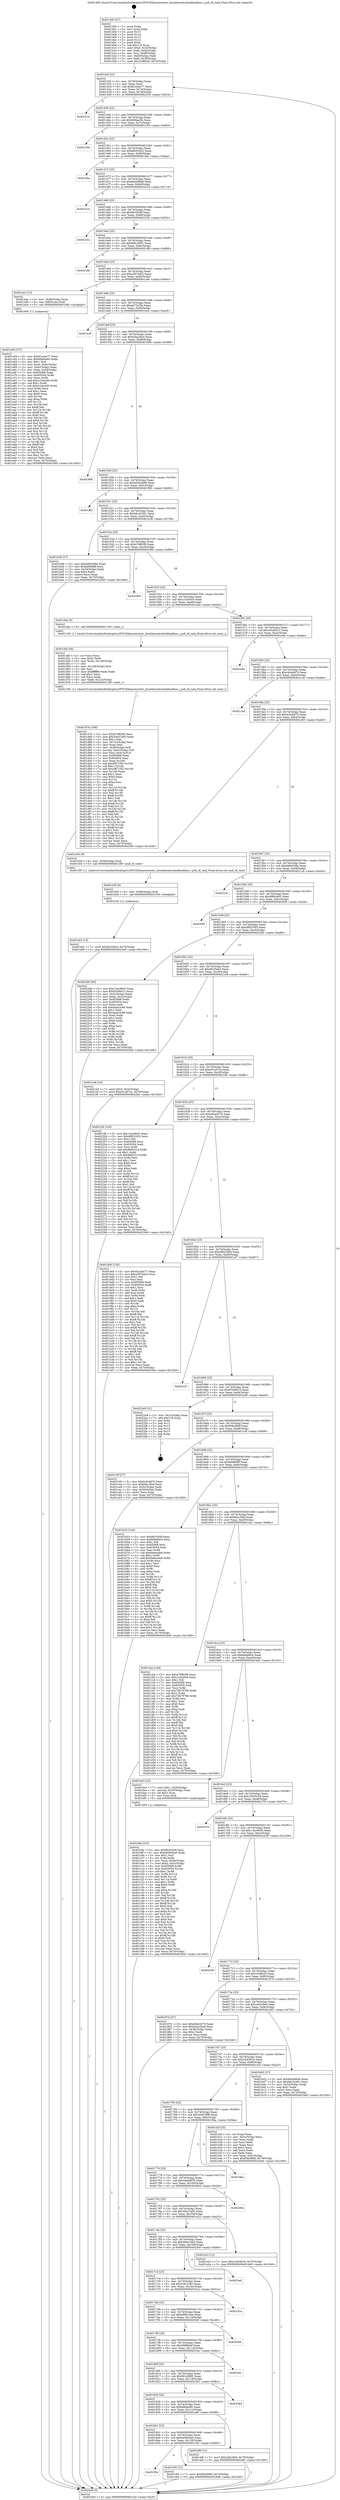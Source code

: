 digraph "0x401400" {
  label = "0x401400 (/mnt/c/Users/mathe/Desktop/tcc/POCII/binaries/extr_linuxkernelscheddeadline.c_pull_dl_task_Final-ollvm.out::main(0))"
  labelloc = "t"
  node[shape=record]

  Entry [label="",width=0.3,height=0.3,shape=circle,fillcolor=black,style=filled]
  "0x40142f" [label="{
     0x40142f [23]\l
     | [instrs]\l
     &nbsp;&nbsp;0x40142f \<+3\>: mov -0x70(%rbp),%eax\l
     &nbsp;&nbsp;0x401432 \<+2\>: mov %eax,%ecx\l
     &nbsp;&nbsp;0x401434 \<+6\>: sub $0x81ecbe77,%ecx\l
     &nbsp;&nbsp;0x40143a \<+3\>: mov %eax,-0x74(%rbp)\l
     &nbsp;&nbsp;0x40143d \<+3\>: mov %ecx,-0x78(%rbp)\l
     &nbsp;&nbsp;0x401440 \<+6\>: je 0000000000402316 \<main+0xf16\>\l
  }"]
  "0x402316" [label="{
     0x402316\l
  }", style=dashed]
  "0x401446" [label="{
     0x401446 [22]\l
     | [instrs]\l
     &nbsp;&nbsp;0x401446 \<+5\>: jmp 000000000040144b \<main+0x4b\>\l
     &nbsp;&nbsp;0x40144b \<+3\>: mov -0x74(%rbp),%eax\l
     &nbsp;&nbsp;0x40144e \<+5\>: sub $0x84f4aa3b,%eax\l
     &nbsp;&nbsp;0x401453 \<+3\>: mov %eax,-0x7c(%rbp)\l
     &nbsp;&nbsp;0x401456 \<+6\>: je 0000000000402194 \<main+0xd94\>\l
  }"]
  Exit [label="",width=0.3,height=0.3,shape=circle,fillcolor=black,style=filled,peripheries=2]
  "0x402194" [label="{
     0x402194\l
  }", style=dashed]
  "0x40145c" [label="{
     0x40145c [22]\l
     | [instrs]\l
     &nbsp;&nbsp;0x40145c \<+5\>: jmp 0000000000401461 \<main+0x61\>\l
     &nbsp;&nbsp;0x401461 \<+3\>: mov -0x74(%rbp),%eax\l
     &nbsp;&nbsp;0x401464 \<+5\>: sub $0x882934c2,%eax\l
     &nbsp;&nbsp;0x401469 \<+3\>: mov %eax,-0x80(%rbp)\l
     &nbsp;&nbsp;0x40146c \<+6\>: je 0000000000401fda \<main+0xbda\>\l
  }"]
  "0x401e62" [label="{
     0x401e62 [12]\l
     | [instrs]\l
     &nbsp;&nbsp;0x401e62 \<+7\>: movl $0xdfc35eb3,-0x70(%rbp)\l
     &nbsp;&nbsp;0x401e69 \<+5\>: jmp 0000000000402440 \<main+0x1040\>\l
  }"]
  "0x401fda" [label="{
     0x401fda\l
  }", style=dashed]
  "0x401472" [label="{
     0x401472 [25]\l
     | [instrs]\l
     &nbsp;&nbsp;0x401472 \<+5\>: jmp 0000000000401477 \<main+0x77\>\l
     &nbsp;&nbsp;0x401477 \<+3\>: mov -0x74(%rbp),%eax\l
     &nbsp;&nbsp;0x40147a \<+5\>: sub $0x8ed496a8,%eax\l
     &nbsp;&nbsp;0x40147f \<+6\>: mov %eax,-0x84(%rbp)\l
     &nbsp;&nbsp;0x401485 \<+6\>: je 0000000000401b1d \<main+0x71d\>\l
  }"]
  "0x401e59" [label="{
     0x401e59 [9]\l
     | [instrs]\l
     &nbsp;&nbsp;0x401e59 \<+4\>: mov -0x58(%rbp),%rdi\l
     &nbsp;&nbsp;0x401e5d \<+5\>: call 0000000000401030 \<free@plt\>\l
     | [calls]\l
     &nbsp;&nbsp;0x401030 \{1\} (unknown)\l
  }"]
  "0x401b1d" [label="{
     0x401b1d\l
  }", style=dashed]
  "0x40148b" [label="{
     0x40148b [25]\l
     | [instrs]\l
     &nbsp;&nbsp;0x40148b \<+5\>: jmp 0000000000401490 \<main+0x90\>\l
     &nbsp;&nbsp;0x401490 \<+3\>: mov -0x74(%rbp),%eax\l
     &nbsp;&nbsp;0x401493 \<+5\>: sub $0x8fc5564f,%eax\l
     &nbsp;&nbsp;0x401498 \<+6\>: mov %eax,-0x88(%rbp)\l
     &nbsp;&nbsp;0x40149e \<+6\>: je 0000000000402332 \<main+0xf32\>\l
  }"]
  "0x401d7b" [label="{
     0x401d7b [168]\l
     | [instrs]\l
     &nbsp;&nbsp;0x401d7b \<+5\>: mov $0xb76f83f6,%ecx\l
     &nbsp;&nbsp;0x401d80 \<+5\>: mov $0x35e37a00,%edx\l
     &nbsp;&nbsp;0x401d85 \<+3\>: mov $0x1,%dil\l
     &nbsp;&nbsp;0x401d88 \<+6\>: mov -0x12c(%rbp),%esi\l
     &nbsp;&nbsp;0x401d8e \<+3\>: imul %eax,%esi\l
     &nbsp;&nbsp;0x401d91 \<+4\>: mov -0x58(%rbp),%r8\l
     &nbsp;&nbsp;0x401d95 \<+4\>: movslq -0x5c(%rbp),%r9\l
     &nbsp;&nbsp;0x401d99 \<+4\>: mov %esi,(%r8,%r9,4)\l
     &nbsp;&nbsp;0x401d9d \<+7\>: mov 0x405068,%eax\l
     &nbsp;&nbsp;0x401da4 \<+7\>: mov 0x405054,%esi\l
     &nbsp;&nbsp;0x401dab \<+3\>: mov %eax,%r10d\l
     &nbsp;&nbsp;0x401dae \<+7\>: sub $0xcf871f52,%r10d\l
     &nbsp;&nbsp;0x401db5 \<+4\>: sub $0x1,%r10d\l
     &nbsp;&nbsp;0x401db9 \<+7\>: add $0xcf871f52,%r10d\l
     &nbsp;&nbsp;0x401dc0 \<+4\>: imul %r10d,%eax\l
     &nbsp;&nbsp;0x401dc4 \<+3\>: and $0x1,%eax\l
     &nbsp;&nbsp;0x401dc7 \<+3\>: cmp $0x0,%eax\l
     &nbsp;&nbsp;0x401dca \<+4\>: sete %r11b\l
     &nbsp;&nbsp;0x401dce \<+3\>: cmp $0xa,%esi\l
     &nbsp;&nbsp;0x401dd1 \<+3\>: setl %bl\l
     &nbsp;&nbsp;0x401dd4 \<+3\>: mov %r11b,%r14b\l
     &nbsp;&nbsp;0x401dd7 \<+4\>: xor $0xff,%r14b\l
     &nbsp;&nbsp;0x401ddb \<+3\>: mov %bl,%r15b\l
     &nbsp;&nbsp;0x401dde \<+4\>: xor $0xff,%r15b\l
     &nbsp;&nbsp;0x401de2 \<+4\>: xor $0x1,%dil\l
     &nbsp;&nbsp;0x401de6 \<+3\>: mov %r14b,%r12b\l
     &nbsp;&nbsp;0x401de9 \<+4\>: and $0xff,%r12b\l
     &nbsp;&nbsp;0x401ded \<+3\>: and %dil,%r11b\l
     &nbsp;&nbsp;0x401df0 \<+3\>: mov %r15b,%r13b\l
     &nbsp;&nbsp;0x401df3 \<+4\>: and $0xff,%r13b\l
     &nbsp;&nbsp;0x401df7 \<+3\>: and %dil,%bl\l
     &nbsp;&nbsp;0x401dfa \<+3\>: or %r11b,%r12b\l
     &nbsp;&nbsp;0x401dfd \<+3\>: or %bl,%r13b\l
     &nbsp;&nbsp;0x401e00 \<+3\>: xor %r13b,%r12b\l
     &nbsp;&nbsp;0x401e03 \<+3\>: or %r15b,%r14b\l
     &nbsp;&nbsp;0x401e06 \<+4\>: xor $0xff,%r14b\l
     &nbsp;&nbsp;0x401e0a \<+4\>: or $0x1,%dil\l
     &nbsp;&nbsp;0x401e0e \<+3\>: and %dil,%r14b\l
     &nbsp;&nbsp;0x401e11 \<+3\>: or %r14b,%r12b\l
     &nbsp;&nbsp;0x401e14 \<+4\>: test $0x1,%r12b\l
     &nbsp;&nbsp;0x401e18 \<+3\>: cmovne %edx,%ecx\l
     &nbsp;&nbsp;0x401e1b \<+3\>: mov %ecx,-0x70(%rbp)\l
     &nbsp;&nbsp;0x401e1e \<+5\>: jmp 0000000000402440 \<main+0x1040\>\l
  }"]
  "0x402332" [label="{
     0x402332\l
  }", style=dashed]
  "0x4014a4" [label="{
     0x4014a4 [25]\l
     | [instrs]\l
     &nbsp;&nbsp;0x4014a4 \<+5\>: jmp 00000000004014a9 \<main+0xa9\>\l
     &nbsp;&nbsp;0x4014a9 \<+3\>: mov -0x74(%rbp),%eax\l
     &nbsp;&nbsp;0x4014ac \<+5\>: sub $0x90bc3802,%eax\l
     &nbsp;&nbsp;0x4014b1 \<+6\>: mov %eax,-0x8c(%rbp)\l
     &nbsp;&nbsp;0x4014b7 \<+6\>: je 0000000000402188 \<main+0xd88\>\l
  }"]
  "0x401d4f" [label="{
     0x401d4f [44]\l
     | [instrs]\l
     &nbsp;&nbsp;0x401d4f \<+2\>: xor %ecx,%ecx\l
     &nbsp;&nbsp;0x401d51 \<+5\>: mov $0x2,%edx\l
     &nbsp;&nbsp;0x401d56 \<+6\>: mov %edx,-0x128(%rbp)\l
     &nbsp;&nbsp;0x401d5c \<+1\>: cltd\l
     &nbsp;&nbsp;0x401d5d \<+6\>: mov -0x128(%rbp),%esi\l
     &nbsp;&nbsp;0x401d63 \<+2\>: idiv %esi\l
     &nbsp;&nbsp;0x401d65 \<+6\>: imul $0xfffffffe,%edx,%edx\l
     &nbsp;&nbsp;0x401d6b \<+3\>: sub $0x1,%ecx\l
     &nbsp;&nbsp;0x401d6e \<+2\>: sub %ecx,%edx\l
     &nbsp;&nbsp;0x401d70 \<+6\>: mov %edx,-0x12c(%rbp)\l
     &nbsp;&nbsp;0x401d76 \<+5\>: call 0000000000401160 \<next_i\>\l
     | [calls]\l
     &nbsp;&nbsp;0x401160 \{1\} (/mnt/c/Users/mathe/Desktop/tcc/POCII/binaries/extr_linuxkernelscheddeadline.c_pull_dl_task_Final-ollvm.out::next_i)\l
  }"]
  "0x402188" [label="{
     0x402188\l
  }", style=dashed]
  "0x4014bd" [label="{
     0x4014bd [25]\l
     | [instrs]\l
     &nbsp;&nbsp;0x4014bd \<+5\>: jmp 00000000004014c2 \<main+0xc2\>\l
     &nbsp;&nbsp;0x4014c2 \<+3\>: mov -0x74(%rbp),%eax\l
     &nbsp;&nbsp;0x4014c5 \<+5\>: sub $0xa3974dc5,%eax\l
     &nbsp;&nbsp;0x4014ca \<+6\>: mov %eax,-0x90(%rbp)\l
     &nbsp;&nbsp;0x4014d0 \<+6\>: je 0000000000401a4c \<main+0x64c\>\l
  }"]
  "0x40185a" [label="{
     0x40185a\l
  }", style=dashed]
  "0x401a4c" [label="{
     0x401a4c [13]\l
     | [instrs]\l
     &nbsp;&nbsp;0x401a4c \<+4\>: mov -0x48(%rbp),%rax\l
     &nbsp;&nbsp;0x401a50 \<+4\>: mov 0x8(%rax),%rdi\l
     &nbsp;&nbsp;0x401a54 \<+5\>: call 0000000000401060 \<atoi@plt\>\l
     | [calls]\l
     &nbsp;&nbsp;0x401060 \{1\} (unknown)\l
  }"]
  "0x4014d6" [label="{
     0x4014d6 [25]\l
     | [instrs]\l
     &nbsp;&nbsp;0x4014d6 \<+5\>: jmp 00000000004014db \<main+0xdb\>\l
     &nbsp;&nbsp;0x4014db \<+3\>: mov -0x74(%rbp),%eax\l
     &nbsp;&nbsp;0x4014de \<+5\>: sub $0xab7525fa,%eax\l
     &nbsp;&nbsp;0x4014e3 \<+6\>: mov %eax,-0x94(%rbp)\l
     &nbsp;&nbsp;0x4014e9 \<+6\>: je 0000000000401ec6 \<main+0xac6\>\l
  }"]
  "0x401c93" [label="{
     0x401c93 [12]\l
     | [instrs]\l
     &nbsp;&nbsp;0x401c93 \<+7\>: movl $0xf56c966f,-0x70(%rbp)\l
     &nbsp;&nbsp;0x401c9a \<+5\>: jmp 0000000000402440 \<main+0x1040\>\l
  }"]
  "0x401ec6" [label="{
     0x401ec6\l
  }", style=dashed]
  "0x4014ef" [label="{
     0x4014ef [25]\l
     | [instrs]\l
     &nbsp;&nbsp;0x4014ef \<+5\>: jmp 00000000004014f4 \<main+0xf4\>\l
     &nbsp;&nbsp;0x4014f4 \<+3\>: mov -0x74(%rbp),%eax\l
     &nbsp;&nbsp;0x4014f7 \<+5\>: sub $0xb3ea26cd,%eax\l
     &nbsp;&nbsp;0x4014fc \<+6\>: mov %eax,-0x98(%rbp)\l
     &nbsp;&nbsp;0x401502 \<+6\>: je 0000000000401898 \<main+0x498\>\l
  }"]
  "0x401bfa" [label="{
     0x401bfa [153]\l
     | [instrs]\l
     &nbsp;&nbsp;0x401bfa \<+5\>: mov $0x8fc5564f,%ecx\l
     &nbsp;&nbsp;0x401bff \<+5\>: mov $0x6e09d3a0,%edx\l
     &nbsp;&nbsp;0x401c04 \<+3\>: mov $0x1,%sil\l
     &nbsp;&nbsp;0x401c07 \<+3\>: xor %r8d,%r8d\l
     &nbsp;&nbsp;0x401c0a \<+4\>: mov %rax,-0x58(%rbp)\l
     &nbsp;&nbsp;0x401c0e \<+7\>: movl $0x0,-0x5c(%rbp)\l
     &nbsp;&nbsp;0x401c15 \<+8\>: mov 0x405068,%r9d\l
     &nbsp;&nbsp;0x401c1d \<+8\>: mov 0x405054,%r10d\l
     &nbsp;&nbsp;0x401c25 \<+4\>: sub $0x1,%r8d\l
     &nbsp;&nbsp;0x401c29 \<+3\>: mov %r9d,%r11d\l
     &nbsp;&nbsp;0x401c2c \<+3\>: add %r8d,%r11d\l
     &nbsp;&nbsp;0x401c2f \<+4\>: imul %r11d,%r9d\l
     &nbsp;&nbsp;0x401c33 \<+4\>: and $0x1,%r9d\l
     &nbsp;&nbsp;0x401c37 \<+4\>: cmp $0x0,%r9d\l
     &nbsp;&nbsp;0x401c3b \<+3\>: sete %bl\l
     &nbsp;&nbsp;0x401c3e \<+4\>: cmp $0xa,%r10d\l
     &nbsp;&nbsp;0x401c42 \<+4\>: setl %r14b\l
     &nbsp;&nbsp;0x401c46 \<+3\>: mov %bl,%r15b\l
     &nbsp;&nbsp;0x401c49 \<+4\>: xor $0xff,%r15b\l
     &nbsp;&nbsp;0x401c4d \<+3\>: mov %r14b,%r12b\l
     &nbsp;&nbsp;0x401c50 \<+4\>: xor $0xff,%r12b\l
     &nbsp;&nbsp;0x401c54 \<+4\>: xor $0x0,%sil\l
     &nbsp;&nbsp;0x401c58 \<+3\>: mov %r15b,%r13b\l
     &nbsp;&nbsp;0x401c5b \<+4\>: and $0x0,%r13b\l
     &nbsp;&nbsp;0x401c5f \<+3\>: and %sil,%bl\l
     &nbsp;&nbsp;0x401c62 \<+3\>: mov %r12b,%al\l
     &nbsp;&nbsp;0x401c65 \<+2\>: and $0x0,%al\l
     &nbsp;&nbsp;0x401c67 \<+3\>: and %sil,%r14b\l
     &nbsp;&nbsp;0x401c6a \<+3\>: or %bl,%r13b\l
     &nbsp;&nbsp;0x401c6d \<+3\>: or %r14b,%al\l
     &nbsp;&nbsp;0x401c70 \<+3\>: xor %al,%r13b\l
     &nbsp;&nbsp;0x401c73 \<+3\>: or %r12b,%r15b\l
     &nbsp;&nbsp;0x401c76 \<+4\>: xor $0xff,%r15b\l
     &nbsp;&nbsp;0x401c7a \<+4\>: or $0x0,%sil\l
     &nbsp;&nbsp;0x401c7e \<+3\>: and %sil,%r15b\l
     &nbsp;&nbsp;0x401c81 \<+3\>: or %r15b,%r13b\l
     &nbsp;&nbsp;0x401c84 \<+4\>: test $0x1,%r13b\l
     &nbsp;&nbsp;0x401c88 \<+3\>: cmovne %edx,%ecx\l
     &nbsp;&nbsp;0x401c8b \<+3\>: mov %ecx,-0x70(%rbp)\l
     &nbsp;&nbsp;0x401c8e \<+5\>: jmp 0000000000402440 \<main+0x1040\>\l
  }"]
  "0x401898" [label="{
     0x401898\l
  }", style=dashed]
  "0x401508" [label="{
     0x401508 [25]\l
     | [instrs]\l
     &nbsp;&nbsp;0x401508 \<+5\>: jmp 000000000040150d \<main+0x10d\>\l
     &nbsp;&nbsp;0x40150d \<+3\>: mov -0x74(%rbp),%eax\l
     &nbsp;&nbsp;0x401510 \<+5\>: sub $0xb594a489,%eax\l
     &nbsp;&nbsp;0x401515 \<+6\>: mov %eax,-0x9c(%rbp)\l
     &nbsp;&nbsp;0x40151b \<+6\>: je 0000000000401f82 \<main+0xb82\>\l
  }"]
  "0x401841" [label="{
     0x401841 [25]\l
     | [instrs]\l
     &nbsp;&nbsp;0x401841 \<+5\>: jmp 0000000000401846 \<main+0x446\>\l
     &nbsp;&nbsp;0x401846 \<+3\>: mov -0x74(%rbp),%eax\l
     &nbsp;&nbsp;0x401849 \<+5\>: sub $0x6e09d3a0,%eax\l
     &nbsp;&nbsp;0x40184e \<+6\>: mov %eax,-0x120(%rbp)\l
     &nbsp;&nbsp;0x401854 \<+6\>: je 0000000000401c93 \<main+0x893\>\l
  }"]
  "0x401f82" [label="{
     0x401f82\l
  }", style=dashed]
  "0x401521" [label="{
     0x401521 [25]\l
     | [instrs]\l
     &nbsp;&nbsp;0x401521 \<+5\>: jmp 0000000000401526 \<main+0x126\>\l
     &nbsp;&nbsp;0x401526 \<+3\>: mov -0x74(%rbp),%eax\l
     &nbsp;&nbsp;0x401529 \<+5\>: sub $0xb6c32491,%eax\l
     &nbsp;&nbsp;0x40152e \<+6\>: mov %eax,-0xa0(%rbp)\l
     &nbsp;&nbsp;0x401534 \<+6\>: je 0000000000401b38 \<main+0x738\>\l
  }"]
  "0x401af6" [label="{
     0x401af6 [12]\l
     | [instrs]\l
     &nbsp;&nbsp;0x401af6 \<+7\>: movl $0x2af2c9e6,-0x70(%rbp)\l
     &nbsp;&nbsp;0x401afd \<+5\>: jmp 0000000000402440 \<main+0x1040\>\l
  }"]
  "0x401b38" [label="{
     0x401b38 [27]\l
     | [instrs]\l
     &nbsp;&nbsp;0x401b38 \<+5\>: mov $0xdd64548e,%eax\l
     &nbsp;&nbsp;0x401b3d \<+5\>: mov $0xfa6868ff,%ecx\l
     &nbsp;&nbsp;0x401b42 \<+3\>: mov -0x34(%rbp),%edx\l
     &nbsp;&nbsp;0x401b45 \<+3\>: cmp $0x0,%edx\l
     &nbsp;&nbsp;0x401b48 \<+3\>: cmove %ecx,%eax\l
     &nbsp;&nbsp;0x401b4b \<+3\>: mov %eax,-0x70(%rbp)\l
     &nbsp;&nbsp;0x401b4e \<+5\>: jmp 0000000000402440 \<main+0x1040\>\l
  }"]
  "0x40153a" [label="{
     0x40153a [25]\l
     | [instrs]\l
     &nbsp;&nbsp;0x40153a \<+5\>: jmp 000000000040153f \<main+0x13f\>\l
     &nbsp;&nbsp;0x40153f \<+3\>: mov -0x74(%rbp),%eax\l
     &nbsp;&nbsp;0x401542 \<+5\>: sub $0xb76f83f6,%eax\l
     &nbsp;&nbsp;0x401547 \<+6\>: mov %eax,-0xa4(%rbp)\l
     &nbsp;&nbsp;0x40154d \<+6\>: je 0000000000402360 \<main+0xf60\>\l
  }"]
  "0x401828" [label="{
     0x401828 [25]\l
     | [instrs]\l
     &nbsp;&nbsp;0x401828 \<+5\>: jmp 000000000040182d \<main+0x42d\>\l
     &nbsp;&nbsp;0x40182d \<+3\>: mov -0x74(%rbp),%eax\l
     &nbsp;&nbsp;0x401830 \<+5\>: sub $0x6dbfee80,%eax\l
     &nbsp;&nbsp;0x401835 \<+6\>: mov %eax,-0x11c(%rbp)\l
     &nbsp;&nbsp;0x40183b \<+6\>: je 0000000000401af6 \<main+0x6f6\>\l
  }"]
  "0x402360" [label="{
     0x402360\l
  }", style=dashed]
  "0x401553" [label="{
     0x401553 [25]\l
     | [instrs]\l
     &nbsp;&nbsp;0x401553 \<+5\>: jmp 0000000000401558 \<main+0x158\>\l
     &nbsp;&nbsp;0x401558 \<+3\>: mov -0x74(%rbp),%eax\l
     &nbsp;&nbsp;0x40155b \<+5\>: sub $0xc1d3e0c9,%eax\l
     &nbsp;&nbsp;0x401560 \<+6\>: mov %eax,-0xa8(%rbp)\l
     &nbsp;&nbsp;0x401566 \<+6\>: je 0000000000401d4a \<main+0x94a\>\l
  }"]
  "0x4023b2" [label="{
     0x4023b2\l
  }", style=dashed]
  "0x401d4a" [label="{
     0x401d4a [5]\l
     | [instrs]\l
     &nbsp;&nbsp;0x401d4a \<+5\>: call 0000000000401160 \<next_i\>\l
     | [calls]\l
     &nbsp;&nbsp;0x401160 \{1\} (/mnt/c/Users/mathe/Desktop/tcc/POCII/binaries/extr_linuxkernelscheddeadline.c_pull_dl_task_Final-ollvm.out::next_i)\l
  }"]
  "0x40156c" [label="{
     0x40156c [25]\l
     | [instrs]\l
     &nbsp;&nbsp;0x40156c \<+5\>: jmp 0000000000401571 \<main+0x171\>\l
     &nbsp;&nbsp;0x401571 \<+3\>: mov -0x74(%rbp),%eax\l
     &nbsp;&nbsp;0x401574 \<+5\>: sub $0xc62d5b12,%eax\l
     &nbsp;&nbsp;0x401579 \<+6\>: mov %eax,-0xac(%rbp)\l
     &nbsp;&nbsp;0x40157f \<+6\>: je 0000000000401e6e \<main+0xa6e\>\l
  }"]
  "0x40180f" [label="{
     0x40180f [25]\l
     | [instrs]\l
     &nbsp;&nbsp;0x40180f \<+5\>: jmp 0000000000401814 \<main+0x414\>\l
     &nbsp;&nbsp;0x401814 \<+3\>: mov -0x74(%rbp),%eax\l
     &nbsp;&nbsp;0x401817 \<+5\>: sub $0x5814f895,%eax\l
     &nbsp;&nbsp;0x40181c \<+6\>: mov %eax,-0x118(%rbp)\l
     &nbsp;&nbsp;0x401822 \<+6\>: je 00000000004023b2 \<main+0xfb2\>\l
  }"]
  "0x401e6e" [label="{
     0x401e6e\l
  }", style=dashed]
  "0x401585" [label="{
     0x401585 [25]\l
     | [instrs]\l
     &nbsp;&nbsp;0x401585 \<+5\>: jmp 000000000040158a \<main+0x18a\>\l
     &nbsp;&nbsp;0x40158a \<+3\>: mov -0x74(%rbp),%eax\l
     &nbsp;&nbsp;0x40158d \<+5\>: sub $0xcbb4d47d,%eax\l
     &nbsp;&nbsp;0x401592 \<+6\>: mov %eax,-0xb0(%rbp)\l
     &nbsp;&nbsp;0x401598 \<+6\>: je 00000000004021ad \<main+0xdad\>\l
  }"]
  "0x4023ec" [label="{
     0x4023ec\l
  }", style=dashed]
  "0x4021ad" [label="{
     0x4021ad\l
  }", style=dashed]
  "0x40159e" [label="{
     0x40159e [25]\l
     | [instrs]\l
     &nbsp;&nbsp;0x40159e \<+5\>: jmp 00000000004015a3 \<main+0x1a3\>\l
     &nbsp;&nbsp;0x4015a3 \<+3\>: mov -0x74(%rbp),%eax\l
     &nbsp;&nbsp;0x4015a6 \<+5\>: sub $0xdc9cb870,%eax\l
     &nbsp;&nbsp;0x4015ab \<+6\>: mov %eax,-0xb4(%rbp)\l
     &nbsp;&nbsp;0x4015b1 \<+6\>: je 0000000000401e50 \<main+0xa50\>\l
  }"]
  "0x4017f6" [label="{
     0x4017f6 [25]\l
     | [instrs]\l
     &nbsp;&nbsp;0x4017f6 \<+5\>: jmp 00000000004017fb \<main+0x3fb\>\l
     &nbsp;&nbsp;0x4017fb \<+3\>: mov -0x74(%rbp),%eax\l
     &nbsp;&nbsp;0x4017fe \<+5\>: sub $0x488f8ebf,%eax\l
     &nbsp;&nbsp;0x401803 \<+6\>: mov %eax,-0x114(%rbp)\l
     &nbsp;&nbsp;0x401809 \<+6\>: je 00000000004023ec \<main+0xfec\>\l
  }"]
  "0x401e50" [label="{
     0x401e50 [9]\l
     | [instrs]\l
     &nbsp;&nbsp;0x401e50 \<+4\>: mov -0x58(%rbp),%rdi\l
     &nbsp;&nbsp;0x401e54 \<+5\>: call 00000000004013f0 \<pull_dl_task\>\l
     | [calls]\l
     &nbsp;&nbsp;0x4013f0 \{1\} (/mnt/c/Users/mathe/Desktop/tcc/POCII/binaries/extr_linuxkernelscheddeadline.c_pull_dl_task_Final-ollvm.out::pull_dl_task)\l
  }"]
  "0x4015b7" [label="{
     0x4015b7 [25]\l
     | [instrs]\l
     &nbsp;&nbsp;0x4015b7 \<+5\>: jmp 00000000004015bc \<main+0x1bc\>\l
     &nbsp;&nbsp;0x4015bc \<+3\>: mov -0x74(%rbp),%eax\l
     &nbsp;&nbsp;0x4015bf \<+5\>: sub $0xdd64548e,%eax\l
     &nbsp;&nbsp;0x4015c4 \<+6\>: mov %eax,-0xb8(%rbp)\l
     &nbsp;&nbsp;0x4015ca \<+6\>: je 00000000004021cb \<main+0xdcb\>\l
  }"]
  "0x402049" [label="{
     0x402049\l
  }", style=dashed]
  "0x4021cb" [label="{
     0x4021cb\l
  }", style=dashed]
  "0x4015d0" [label="{
     0x4015d0 [25]\l
     | [instrs]\l
     &nbsp;&nbsp;0x4015d0 \<+5\>: jmp 00000000004015d5 \<main+0x1d5\>\l
     &nbsp;&nbsp;0x4015d5 \<+3\>: mov -0x74(%rbp),%eax\l
     &nbsp;&nbsp;0x4015d8 \<+5\>: sub $0xdf60c6b5,%eax\l
     &nbsp;&nbsp;0x4015dd \<+6\>: mov %eax,-0xbc(%rbp)\l
     &nbsp;&nbsp;0x4015e3 \<+6\>: je 00000000004020f4 \<main+0xcf4\>\l
  }"]
  "0x4017dd" [label="{
     0x4017dd [25]\l
     | [instrs]\l
     &nbsp;&nbsp;0x4017dd \<+5\>: jmp 00000000004017e2 \<main+0x3e2\>\l
     &nbsp;&nbsp;0x4017e2 \<+3\>: mov -0x74(%rbp),%eax\l
     &nbsp;&nbsp;0x4017e5 \<+5\>: sub $0x488910ee,%eax\l
     &nbsp;&nbsp;0x4017ea \<+6\>: mov %eax,-0x110(%rbp)\l
     &nbsp;&nbsp;0x4017f0 \<+6\>: je 0000000000402049 \<main+0xc49\>\l
  }"]
  "0x4020f4" [label="{
     0x4020f4\l
  }", style=dashed]
  "0x4015e9" [label="{
     0x4015e9 [25]\l
     | [instrs]\l
     &nbsp;&nbsp;0x4015e9 \<+5\>: jmp 00000000004015ee \<main+0x1ee\>\l
     &nbsp;&nbsp;0x4015ee \<+3\>: mov -0x74(%rbp),%eax\l
     &nbsp;&nbsp;0x4015f1 \<+5\>: sub $0xdf853303,%eax\l
     &nbsp;&nbsp;0x4015f6 \<+6\>: mov %eax,-0xc0(%rbp)\l
     &nbsp;&nbsp;0x4015fc \<+6\>: je 000000000040228b \<main+0xe8b\>\l
  }"]
  "0x40191e" [label="{
     0x40191e\l
  }", style=dashed]
  "0x40228b" [label="{
     0x40228b [94]\l
     | [instrs]\l
     &nbsp;&nbsp;0x40228b \<+5\>: mov $0x13ac9645,%eax\l
     &nbsp;&nbsp;0x402290 \<+5\>: mov $0xf33d9412,%ecx\l
     &nbsp;&nbsp;0x402295 \<+3\>: mov -0x3c(%rbp),%edx\l
     &nbsp;&nbsp;0x402298 \<+3\>: mov %edx,-0x2c(%rbp)\l
     &nbsp;&nbsp;0x40229b \<+7\>: mov 0x405068,%edx\l
     &nbsp;&nbsp;0x4022a2 \<+7\>: mov 0x405054,%esi\l
     &nbsp;&nbsp;0x4022a9 \<+2\>: mov %edx,%edi\l
     &nbsp;&nbsp;0x4022ab \<+6\>: add $0x4ada3c88,%edi\l
     &nbsp;&nbsp;0x4022b1 \<+3\>: sub $0x1,%edi\l
     &nbsp;&nbsp;0x4022b4 \<+6\>: sub $0x4ada3c88,%edi\l
     &nbsp;&nbsp;0x4022ba \<+3\>: imul %edi,%edx\l
     &nbsp;&nbsp;0x4022bd \<+3\>: and $0x1,%edx\l
     &nbsp;&nbsp;0x4022c0 \<+3\>: cmp $0x0,%edx\l
     &nbsp;&nbsp;0x4022c3 \<+4\>: sete %r8b\l
     &nbsp;&nbsp;0x4022c7 \<+3\>: cmp $0xa,%esi\l
     &nbsp;&nbsp;0x4022ca \<+4\>: setl %r9b\l
     &nbsp;&nbsp;0x4022ce \<+3\>: mov %r8b,%r10b\l
     &nbsp;&nbsp;0x4022d1 \<+3\>: and %r9b,%r10b\l
     &nbsp;&nbsp;0x4022d4 \<+3\>: xor %r9b,%r8b\l
     &nbsp;&nbsp;0x4022d7 \<+3\>: or %r8b,%r10b\l
     &nbsp;&nbsp;0x4022da \<+4\>: test $0x1,%r10b\l
     &nbsp;&nbsp;0x4022de \<+3\>: cmovne %ecx,%eax\l
     &nbsp;&nbsp;0x4022e1 \<+3\>: mov %eax,-0x70(%rbp)\l
     &nbsp;&nbsp;0x4022e4 \<+5\>: jmp 0000000000402440 \<main+0x1040\>\l
  }"]
  "0x401602" [label="{
     0x401602 [25]\l
     | [instrs]\l
     &nbsp;&nbsp;0x401602 \<+5\>: jmp 0000000000401607 \<main+0x207\>\l
     &nbsp;&nbsp;0x401607 \<+3\>: mov -0x74(%rbp),%eax\l
     &nbsp;&nbsp;0x40160a \<+5\>: sub $0xdfc35eb3,%eax\l
     &nbsp;&nbsp;0x40160f \<+6\>: mov %eax,-0xc4(%rbp)\l
     &nbsp;&nbsp;0x401615 \<+6\>: je 00000000004021e8 \<main+0xde8\>\l
  }"]
  "0x4017c4" [label="{
     0x4017c4 [25]\l
     | [instrs]\l
     &nbsp;&nbsp;0x4017c4 \<+5\>: jmp 00000000004017c9 \<main+0x3c9\>\l
     &nbsp;&nbsp;0x4017c9 \<+3\>: mov -0x74(%rbp),%eax\l
     &nbsp;&nbsp;0x4017cc \<+5\>: sub $0x3c912c82,%eax\l
     &nbsp;&nbsp;0x4017d1 \<+6\>: mov %eax,-0x10c(%rbp)\l
     &nbsp;&nbsp;0x4017d7 \<+6\>: je 000000000040191e \<main+0x51e\>\l
  }"]
  "0x4021e8" [label="{
     0x4021e8 [19]\l
     | [instrs]\l
     &nbsp;&nbsp;0x4021e8 \<+7\>: movl $0x0,-0x3c(%rbp)\l
     &nbsp;&nbsp;0x4021ef \<+7\>: movl $0xe01a97ce,-0x70(%rbp)\l
     &nbsp;&nbsp;0x4021f6 \<+5\>: jmp 0000000000402440 \<main+0x1040\>\l
  }"]
  "0x40161b" [label="{
     0x40161b [25]\l
     | [instrs]\l
     &nbsp;&nbsp;0x40161b \<+5\>: jmp 0000000000401620 \<main+0x220\>\l
     &nbsp;&nbsp;0x401620 \<+3\>: mov -0x74(%rbp),%eax\l
     &nbsp;&nbsp;0x401623 \<+5\>: sub $0xe01a97ce,%eax\l
     &nbsp;&nbsp;0x401628 \<+6\>: mov %eax,-0xc8(%rbp)\l
     &nbsp;&nbsp;0x40162e \<+6\>: je 00000000004021fb \<main+0xdfb\>\l
  }"]
  "0x4023e0" [label="{
     0x4023e0\l
  }", style=dashed]
  "0x4021fb" [label="{
     0x4021fb [144]\l
     | [instrs]\l
     &nbsp;&nbsp;0x4021fb \<+5\>: mov $0x13ac9645,%eax\l
     &nbsp;&nbsp;0x402200 \<+5\>: mov $0xdf853303,%ecx\l
     &nbsp;&nbsp;0x402205 \<+2\>: mov $0x1,%dl\l
     &nbsp;&nbsp;0x402207 \<+7\>: mov 0x405068,%esi\l
     &nbsp;&nbsp;0x40220e \<+7\>: mov 0x405054,%edi\l
     &nbsp;&nbsp;0x402215 \<+3\>: mov %esi,%r8d\l
     &nbsp;&nbsp;0x402218 \<+7\>: add $0x9fef3314,%r8d\l
     &nbsp;&nbsp;0x40221f \<+4\>: sub $0x1,%r8d\l
     &nbsp;&nbsp;0x402223 \<+7\>: sub $0x9fef3314,%r8d\l
     &nbsp;&nbsp;0x40222a \<+4\>: imul %r8d,%esi\l
     &nbsp;&nbsp;0x40222e \<+3\>: and $0x1,%esi\l
     &nbsp;&nbsp;0x402231 \<+3\>: cmp $0x0,%esi\l
     &nbsp;&nbsp;0x402234 \<+4\>: sete %r9b\l
     &nbsp;&nbsp;0x402238 \<+3\>: cmp $0xa,%edi\l
     &nbsp;&nbsp;0x40223b \<+4\>: setl %r10b\l
     &nbsp;&nbsp;0x40223f \<+3\>: mov %r9b,%r11b\l
     &nbsp;&nbsp;0x402242 \<+4\>: xor $0xff,%r11b\l
     &nbsp;&nbsp;0x402246 \<+3\>: mov %r10b,%bl\l
     &nbsp;&nbsp;0x402249 \<+3\>: xor $0xff,%bl\l
     &nbsp;&nbsp;0x40224c \<+3\>: xor $0x1,%dl\l
     &nbsp;&nbsp;0x40224f \<+3\>: mov %r11b,%r14b\l
     &nbsp;&nbsp;0x402252 \<+4\>: and $0xff,%r14b\l
     &nbsp;&nbsp;0x402256 \<+3\>: and %dl,%r9b\l
     &nbsp;&nbsp;0x402259 \<+3\>: mov %bl,%r15b\l
     &nbsp;&nbsp;0x40225c \<+4\>: and $0xff,%r15b\l
     &nbsp;&nbsp;0x402260 \<+3\>: and %dl,%r10b\l
     &nbsp;&nbsp;0x402263 \<+3\>: or %r9b,%r14b\l
     &nbsp;&nbsp;0x402266 \<+3\>: or %r10b,%r15b\l
     &nbsp;&nbsp;0x402269 \<+3\>: xor %r15b,%r14b\l
     &nbsp;&nbsp;0x40226c \<+3\>: or %bl,%r11b\l
     &nbsp;&nbsp;0x40226f \<+4\>: xor $0xff,%r11b\l
     &nbsp;&nbsp;0x402273 \<+3\>: or $0x1,%dl\l
     &nbsp;&nbsp;0x402276 \<+3\>: and %dl,%r11b\l
     &nbsp;&nbsp;0x402279 \<+3\>: or %r11b,%r14b\l
     &nbsp;&nbsp;0x40227c \<+4\>: test $0x1,%r14b\l
     &nbsp;&nbsp;0x402280 \<+3\>: cmovne %ecx,%eax\l
     &nbsp;&nbsp;0x402283 \<+3\>: mov %eax,-0x70(%rbp)\l
     &nbsp;&nbsp;0x402286 \<+5\>: jmp 0000000000402440 \<main+0x1040\>\l
  }"]
  "0x401634" [label="{
     0x401634 [25]\l
     | [instrs]\l
     &nbsp;&nbsp;0x401634 \<+5\>: jmp 0000000000401639 \<main+0x239\>\l
     &nbsp;&nbsp;0x401639 \<+3\>: mov -0x74(%rbp),%eax\l
     &nbsp;&nbsp;0x40163c \<+5\>: sub $0xe9a44570,%eax\l
     &nbsp;&nbsp;0x401641 \<+6\>: mov %eax,-0xcc(%rbp)\l
     &nbsp;&nbsp;0x401647 \<+6\>: je 00000000004019c6 \<main+0x5c6\>\l
  }"]
  "0x4017ab" [label="{
     0x4017ab [25]\l
     | [instrs]\l
     &nbsp;&nbsp;0x4017ab \<+5\>: jmp 00000000004017b0 \<main+0x3b0\>\l
     &nbsp;&nbsp;0x4017b0 \<+3\>: mov -0x74(%rbp),%eax\l
     &nbsp;&nbsp;0x4017b3 \<+5\>: sub $0x394e1d44,%eax\l
     &nbsp;&nbsp;0x4017b8 \<+6\>: mov %eax,-0x108(%rbp)\l
     &nbsp;&nbsp;0x4017be \<+6\>: je 00000000004023e0 \<main+0xfe0\>\l
  }"]
  "0x4019c6" [label="{
     0x4019c6 [134]\l
     | [instrs]\l
     &nbsp;&nbsp;0x4019c6 \<+5\>: mov $0x81ecbe77,%eax\l
     &nbsp;&nbsp;0x4019cb \<+5\>: mov $0xa3974dc5,%ecx\l
     &nbsp;&nbsp;0x4019d0 \<+2\>: mov $0x1,%dl\l
     &nbsp;&nbsp;0x4019d2 \<+2\>: xor %esi,%esi\l
     &nbsp;&nbsp;0x4019d4 \<+7\>: mov 0x405068,%edi\l
     &nbsp;&nbsp;0x4019db \<+8\>: mov 0x405054,%r8d\l
     &nbsp;&nbsp;0x4019e3 \<+3\>: sub $0x1,%esi\l
     &nbsp;&nbsp;0x4019e6 \<+3\>: mov %edi,%r9d\l
     &nbsp;&nbsp;0x4019e9 \<+3\>: add %esi,%r9d\l
     &nbsp;&nbsp;0x4019ec \<+4\>: imul %r9d,%edi\l
     &nbsp;&nbsp;0x4019f0 \<+3\>: and $0x1,%edi\l
     &nbsp;&nbsp;0x4019f3 \<+3\>: cmp $0x0,%edi\l
     &nbsp;&nbsp;0x4019f6 \<+4\>: sete %r10b\l
     &nbsp;&nbsp;0x4019fa \<+4\>: cmp $0xa,%r8d\l
     &nbsp;&nbsp;0x4019fe \<+4\>: setl %r11b\l
     &nbsp;&nbsp;0x401a02 \<+3\>: mov %r10b,%bl\l
     &nbsp;&nbsp;0x401a05 \<+3\>: xor $0xff,%bl\l
     &nbsp;&nbsp;0x401a08 \<+3\>: mov %r11b,%r14b\l
     &nbsp;&nbsp;0x401a0b \<+4\>: xor $0xff,%r14b\l
     &nbsp;&nbsp;0x401a0f \<+3\>: xor $0x1,%dl\l
     &nbsp;&nbsp;0x401a12 \<+3\>: mov %bl,%r15b\l
     &nbsp;&nbsp;0x401a15 \<+4\>: and $0xff,%r15b\l
     &nbsp;&nbsp;0x401a19 \<+3\>: and %dl,%r10b\l
     &nbsp;&nbsp;0x401a1c \<+3\>: mov %r14b,%r12b\l
     &nbsp;&nbsp;0x401a1f \<+4\>: and $0xff,%r12b\l
     &nbsp;&nbsp;0x401a23 \<+3\>: and %dl,%r11b\l
     &nbsp;&nbsp;0x401a26 \<+3\>: or %r10b,%r15b\l
     &nbsp;&nbsp;0x401a29 \<+3\>: or %r11b,%r12b\l
     &nbsp;&nbsp;0x401a2c \<+3\>: xor %r12b,%r15b\l
     &nbsp;&nbsp;0x401a2f \<+3\>: or %r14b,%bl\l
     &nbsp;&nbsp;0x401a32 \<+3\>: xor $0xff,%bl\l
     &nbsp;&nbsp;0x401a35 \<+3\>: or $0x1,%dl\l
     &nbsp;&nbsp;0x401a38 \<+2\>: and %dl,%bl\l
     &nbsp;&nbsp;0x401a3a \<+3\>: or %bl,%r15b\l
     &nbsp;&nbsp;0x401a3d \<+4\>: test $0x1,%r15b\l
     &nbsp;&nbsp;0x401a41 \<+3\>: cmovne %ecx,%eax\l
     &nbsp;&nbsp;0x401a44 \<+3\>: mov %eax,-0x70(%rbp)\l
     &nbsp;&nbsp;0x401a47 \<+5\>: jmp 0000000000402440 \<main+0x1040\>\l
  }"]
  "0x40164d" [label="{
     0x40164d [25]\l
     | [instrs]\l
     &nbsp;&nbsp;0x40164d \<+5\>: jmp 0000000000401652 \<main+0x252\>\l
     &nbsp;&nbsp;0x401652 \<+3\>: mov -0x74(%rbp),%eax\l
     &nbsp;&nbsp;0x401655 \<+5\>: sub $0xed8259d0,%eax\l
     &nbsp;&nbsp;0x40165a \<+6\>: mov %eax,-0xd0(%rbp)\l
     &nbsp;&nbsp;0x401660 \<+6\>: je 00000000004021d7 \<main+0xdd7\>\l
  }"]
  "0x401e23" [label="{
     0x401e23 [12]\l
     | [instrs]\l
     &nbsp;&nbsp;0x401e23 \<+7\>: movl $0x2cb0361b,-0x70(%rbp)\l
     &nbsp;&nbsp;0x401e2a \<+5\>: jmp 0000000000402440 \<main+0x1040\>\l
  }"]
  "0x4021d7" [label="{
     0x4021d7\l
  }", style=dashed]
  "0x401666" [label="{
     0x401666 [25]\l
     | [instrs]\l
     &nbsp;&nbsp;0x401666 \<+5\>: jmp 000000000040166b \<main+0x26b\>\l
     &nbsp;&nbsp;0x40166b \<+3\>: mov -0x74(%rbp),%eax\l
     &nbsp;&nbsp;0x40166e \<+5\>: sub $0xf33d9412,%eax\l
     &nbsp;&nbsp;0x401673 \<+6\>: mov %eax,-0xd4(%rbp)\l
     &nbsp;&nbsp;0x401679 \<+6\>: je 00000000004022e9 \<main+0xee9\>\l
  }"]
  "0x401792" [label="{
     0x401792 [25]\l
     | [instrs]\l
     &nbsp;&nbsp;0x401792 \<+5\>: jmp 0000000000401797 \<main+0x397\>\l
     &nbsp;&nbsp;0x401797 \<+3\>: mov -0x74(%rbp),%eax\l
     &nbsp;&nbsp;0x40179a \<+5\>: sub $0x35e37a00,%eax\l
     &nbsp;&nbsp;0x40179f \<+6\>: mov %eax,-0x104(%rbp)\l
     &nbsp;&nbsp;0x4017a5 \<+6\>: je 0000000000401e23 \<main+0xa23\>\l
  }"]
  "0x4022e9" [label="{
     0x4022e9 [21]\l
     | [instrs]\l
     &nbsp;&nbsp;0x4022e9 \<+3\>: mov -0x2c(%rbp),%eax\l
     &nbsp;&nbsp;0x4022ec \<+7\>: add $0x118,%rsp\l
     &nbsp;&nbsp;0x4022f3 \<+1\>: pop %rbx\l
     &nbsp;&nbsp;0x4022f4 \<+2\>: pop %r12\l
     &nbsp;&nbsp;0x4022f6 \<+2\>: pop %r13\l
     &nbsp;&nbsp;0x4022f8 \<+2\>: pop %r14\l
     &nbsp;&nbsp;0x4022fa \<+2\>: pop %r15\l
     &nbsp;&nbsp;0x4022fc \<+1\>: pop %rbp\l
     &nbsp;&nbsp;0x4022fd \<+1\>: ret\l
  }"]
  "0x40167f" [label="{
     0x40167f [25]\l
     | [instrs]\l
     &nbsp;&nbsp;0x40167f \<+5\>: jmp 0000000000401684 \<main+0x284\>\l
     &nbsp;&nbsp;0x401684 \<+3\>: mov -0x74(%rbp),%eax\l
     &nbsp;&nbsp;0x401687 \<+5\>: sub $0xf56c966f,%eax\l
     &nbsp;&nbsp;0x40168c \<+6\>: mov %eax,-0xd8(%rbp)\l
     &nbsp;&nbsp;0x401692 \<+6\>: je 0000000000401c9f \<main+0x89f\>\l
  }"]
  "0x402064" [label="{
     0x402064\l
  }", style=dashed]
  "0x401c9f" [label="{
     0x401c9f [27]\l
     | [instrs]\l
     &nbsp;&nbsp;0x401c9f \<+5\>: mov $0xdc9cb870,%eax\l
     &nbsp;&nbsp;0x401ca4 \<+5\>: mov $0xfdac3fad,%ecx\l
     &nbsp;&nbsp;0x401ca9 \<+3\>: mov -0x5c(%rbp),%edx\l
     &nbsp;&nbsp;0x401cac \<+3\>: cmp -0x50(%rbp),%edx\l
     &nbsp;&nbsp;0x401caf \<+3\>: cmovl %ecx,%eax\l
     &nbsp;&nbsp;0x401cb2 \<+3\>: mov %eax,-0x70(%rbp)\l
     &nbsp;&nbsp;0x401cb5 \<+5\>: jmp 0000000000402440 \<main+0x1040\>\l
  }"]
  "0x401698" [label="{
     0x401698 [25]\l
     | [instrs]\l
     &nbsp;&nbsp;0x401698 \<+5\>: jmp 000000000040169d \<main+0x29d\>\l
     &nbsp;&nbsp;0x40169d \<+3\>: mov -0x74(%rbp),%eax\l
     &nbsp;&nbsp;0x4016a0 \<+5\>: sub $0xfa6868ff,%eax\l
     &nbsp;&nbsp;0x4016a5 \<+6\>: mov %eax,-0xdc(%rbp)\l
     &nbsp;&nbsp;0x4016ab \<+6\>: je 0000000000401b53 \<main+0x753\>\l
  }"]
  "0x401779" [label="{
     0x401779 [25]\l
     | [instrs]\l
     &nbsp;&nbsp;0x401779 \<+5\>: jmp 000000000040177e \<main+0x37e\>\l
     &nbsp;&nbsp;0x40177e \<+3\>: mov -0x74(%rbp),%eax\l
     &nbsp;&nbsp;0x401781 \<+5\>: sub $0x34ebd935,%eax\l
     &nbsp;&nbsp;0x401786 \<+6\>: mov %eax,-0x100(%rbp)\l
     &nbsp;&nbsp;0x40178c \<+6\>: je 0000000000402064 \<main+0xc64\>\l
  }"]
  "0x401b53" [label="{
     0x401b53 [144]\l
     | [instrs]\l
     &nbsp;&nbsp;0x401b53 \<+5\>: mov $0x8fc5564f,%eax\l
     &nbsp;&nbsp;0x401b58 \<+5\>: mov $0xfe8a66c4,%ecx\l
     &nbsp;&nbsp;0x401b5d \<+2\>: mov $0x1,%dl\l
     &nbsp;&nbsp;0x401b5f \<+7\>: mov 0x405068,%esi\l
     &nbsp;&nbsp;0x401b66 \<+7\>: mov 0x405054,%edi\l
     &nbsp;&nbsp;0x401b6d \<+3\>: mov %esi,%r8d\l
     &nbsp;&nbsp;0x401b70 \<+7\>: sub $0x6e9eade8,%r8d\l
     &nbsp;&nbsp;0x401b77 \<+4\>: sub $0x1,%r8d\l
     &nbsp;&nbsp;0x401b7b \<+7\>: add $0x6e9eade8,%r8d\l
     &nbsp;&nbsp;0x401b82 \<+4\>: imul %r8d,%esi\l
     &nbsp;&nbsp;0x401b86 \<+3\>: and $0x1,%esi\l
     &nbsp;&nbsp;0x401b89 \<+3\>: cmp $0x0,%esi\l
     &nbsp;&nbsp;0x401b8c \<+4\>: sete %r9b\l
     &nbsp;&nbsp;0x401b90 \<+3\>: cmp $0xa,%edi\l
     &nbsp;&nbsp;0x401b93 \<+4\>: setl %r10b\l
     &nbsp;&nbsp;0x401b97 \<+3\>: mov %r9b,%r11b\l
     &nbsp;&nbsp;0x401b9a \<+4\>: xor $0xff,%r11b\l
     &nbsp;&nbsp;0x401b9e \<+3\>: mov %r10b,%bl\l
     &nbsp;&nbsp;0x401ba1 \<+3\>: xor $0xff,%bl\l
     &nbsp;&nbsp;0x401ba4 \<+3\>: xor $0x0,%dl\l
     &nbsp;&nbsp;0x401ba7 \<+3\>: mov %r11b,%r14b\l
     &nbsp;&nbsp;0x401baa \<+4\>: and $0x0,%r14b\l
     &nbsp;&nbsp;0x401bae \<+3\>: and %dl,%r9b\l
     &nbsp;&nbsp;0x401bb1 \<+3\>: mov %bl,%r15b\l
     &nbsp;&nbsp;0x401bb4 \<+4\>: and $0x0,%r15b\l
     &nbsp;&nbsp;0x401bb8 \<+3\>: and %dl,%r10b\l
     &nbsp;&nbsp;0x401bbb \<+3\>: or %r9b,%r14b\l
     &nbsp;&nbsp;0x401bbe \<+3\>: or %r10b,%r15b\l
     &nbsp;&nbsp;0x401bc1 \<+3\>: xor %r15b,%r14b\l
     &nbsp;&nbsp;0x401bc4 \<+3\>: or %bl,%r11b\l
     &nbsp;&nbsp;0x401bc7 \<+4\>: xor $0xff,%r11b\l
     &nbsp;&nbsp;0x401bcb \<+3\>: or $0x0,%dl\l
     &nbsp;&nbsp;0x401bce \<+3\>: and %dl,%r11b\l
     &nbsp;&nbsp;0x401bd1 \<+3\>: or %r11b,%r14b\l
     &nbsp;&nbsp;0x401bd4 \<+4\>: test $0x1,%r14b\l
     &nbsp;&nbsp;0x401bd8 \<+3\>: cmovne %ecx,%eax\l
     &nbsp;&nbsp;0x401bdb \<+3\>: mov %eax,-0x70(%rbp)\l
     &nbsp;&nbsp;0x401bde \<+5\>: jmp 0000000000402440 \<main+0x1040\>\l
  }"]
  "0x4016b1" [label="{
     0x4016b1 [25]\l
     | [instrs]\l
     &nbsp;&nbsp;0x4016b1 \<+5\>: jmp 00000000004016b6 \<main+0x2b6\>\l
     &nbsp;&nbsp;0x4016b6 \<+3\>: mov -0x74(%rbp),%eax\l
     &nbsp;&nbsp;0x4016b9 \<+5\>: sub $0xfdac3fad,%eax\l
     &nbsp;&nbsp;0x4016be \<+6\>: mov %eax,-0xe0(%rbp)\l
     &nbsp;&nbsp;0x4016c4 \<+6\>: je 0000000000401cba \<main+0x8ba\>\l
  }"]
  "0x4019ba" [label="{
     0x4019ba\l
  }", style=dashed]
  "0x401cba" [label="{
     0x401cba [144]\l
     | [instrs]\l
     &nbsp;&nbsp;0x401cba \<+5\>: mov $0xb76f83f6,%eax\l
     &nbsp;&nbsp;0x401cbf \<+5\>: mov $0xc1d3e0c9,%ecx\l
     &nbsp;&nbsp;0x401cc4 \<+2\>: mov $0x1,%dl\l
     &nbsp;&nbsp;0x401cc6 \<+7\>: mov 0x405068,%esi\l
     &nbsp;&nbsp;0x401ccd \<+7\>: mov 0x405054,%edi\l
     &nbsp;&nbsp;0x401cd4 \<+3\>: mov %esi,%r8d\l
     &nbsp;&nbsp;0x401cd7 \<+7\>: sub $0x70b79796,%r8d\l
     &nbsp;&nbsp;0x401cde \<+4\>: sub $0x1,%r8d\l
     &nbsp;&nbsp;0x401ce2 \<+7\>: add $0x70b79796,%r8d\l
     &nbsp;&nbsp;0x401ce9 \<+4\>: imul %r8d,%esi\l
     &nbsp;&nbsp;0x401ced \<+3\>: and $0x1,%esi\l
     &nbsp;&nbsp;0x401cf0 \<+3\>: cmp $0x0,%esi\l
     &nbsp;&nbsp;0x401cf3 \<+4\>: sete %r9b\l
     &nbsp;&nbsp;0x401cf7 \<+3\>: cmp $0xa,%edi\l
     &nbsp;&nbsp;0x401cfa \<+4\>: setl %r10b\l
     &nbsp;&nbsp;0x401cfe \<+3\>: mov %r9b,%r11b\l
     &nbsp;&nbsp;0x401d01 \<+4\>: xor $0xff,%r11b\l
     &nbsp;&nbsp;0x401d05 \<+3\>: mov %r10b,%bl\l
     &nbsp;&nbsp;0x401d08 \<+3\>: xor $0xff,%bl\l
     &nbsp;&nbsp;0x401d0b \<+3\>: xor $0x0,%dl\l
     &nbsp;&nbsp;0x401d0e \<+3\>: mov %r11b,%r14b\l
     &nbsp;&nbsp;0x401d11 \<+4\>: and $0x0,%r14b\l
     &nbsp;&nbsp;0x401d15 \<+3\>: and %dl,%r9b\l
     &nbsp;&nbsp;0x401d18 \<+3\>: mov %bl,%r15b\l
     &nbsp;&nbsp;0x401d1b \<+4\>: and $0x0,%r15b\l
     &nbsp;&nbsp;0x401d1f \<+3\>: and %dl,%r10b\l
     &nbsp;&nbsp;0x401d22 \<+3\>: or %r9b,%r14b\l
     &nbsp;&nbsp;0x401d25 \<+3\>: or %r10b,%r15b\l
     &nbsp;&nbsp;0x401d28 \<+3\>: xor %r15b,%r14b\l
     &nbsp;&nbsp;0x401d2b \<+3\>: or %bl,%r11b\l
     &nbsp;&nbsp;0x401d2e \<+4\>: xor $0xff,%r11b\l
     &nbsp;&nbsp;0x401d32 \<+3\>: or $0x0,%dl\l
     &nbsp;&nbsp;0x401d35 \<+3\>: and %dl,%r11b\l
     &nbsp;&nbsp;0x401d38 \<+3\>: or %r11b,%r14b\l
     &nbsp;&nbsp;0x401d3b \<+4\>: test $0x1,%r14b\l
     &nbsp;&nbsp;0x401d3f \<+3\>: cmovne %ecx,%eax\l
     &nbsp;&nbsp;0x401d42 \<+3\>: mov %eax,-0x70(%rbp)\l
     &nbsp;&nbsp;0x401d45 \<+5\>: jmp 0000000000402440 \<main+0x1040\>\l
  }"]
  "0x4016ca" [label="{
     0x4016ca [25]\l
     | [instrs]\l
     &nbsp;&nbsp;0x4016ca \<+5\>: jmp 00000000004016cf \<main+0x2cf\>\l
     &nbsp;&nbsp;0x4016cf \<+3\>: mov -0x74(%rbp),%eax\l
     &nbsp;&nbsp;0x4016d2 \<+5\>: sub $0xfe8a66c4,%eax\l
     &nbsp;&nbsp;0x4016d7 \<+6\>: mov %eax,-0xe4(%rbp)\l
     &nbsp;&nbsp;0x4016dd \<+6\>: je 0000000000401be3 \<main+0x7e3\>\l
  }"]
  "0x401760" [label="{
     0x401760 [25]\l
     | [instrs]\l
     &nbsp;&nbsp;0x401760 \<+5\>: jmp 0000000000401765 \<main+0x365\>\l
     &nbsp;&nbsp;0x401765 \<+3\>: mov -0x74(%rbp),%eax\l
     &nbsp;&nbsp;0x401768 \<+5\>: sub $0x2e9229f8,%eax\l
     &nbsp;&nbsp;0x40176d \<+6\>: mov %eax,-0xfc(%rbp)\l
     &nbsp;&nbsp;0x401773 \<+6\>: je 00000000004019ba \<main+0x5ba\>\l
  }"]
  "0x401be3" [label="{
     0x401be3 [23]\l
     | [instrs]\l
     &nbsp;&nbsp;0x401be3 \<+7\>: movl $0x1,-0x50(%rbp)\l
     &nbsp;&nbsp;0x401bea \<+4\>: movslq -0x50(%rbp),%rax\l
     &nbsp;&nbsp;0x401bee \<+4\>: shl $0x2,%rax\l
     &nbsp;&nbsp;0x401bf2 \<+3\>: mov %rax,%rdi\l
     &nbsp;&nbsp;0x401bf5 \<+5\>: call 0000000000401050 \<malloc@plt\>\l
     | [calls]\l
     &nbsp;&nbsp;0x401050 \{1\} (unknown)\l
  }"]
  "0x4016e3" [label="{
     0x4016e3 [25]\l
     | [instrs]\l
     &nbsp;&nbsp;0x4016e3 \<+5\>: jmp 00000000004016e8 \<main+0x2e8\>\l
     &nbsp;&nbsp;0x4016e8 \<+3\>: mov -0x74(%rbp),%eax\l
     &nbsp;&nbsp;0x4016eb \<+5\>: sub $0x13034c36,%eax\l
     &nbsp;&nbsp;0x4016f0 \<+6\>: mov %eax,-0xe8(%rbp)\l
     &nbsp;&nbsp;0x4016f6 \<+6\>: je 0000000000401f76 \<main+0xb76\>\l
  }"]
  "0x401e2f" [label="{
     0x401e2f [33]\l
     | [instrs]\l
     &nbsp;&nbsp;0x401e2f \<+2\>: xor %eax,%eax\l
     &nbsp;&nbsp;0x401e31 \<+3\>: mov -0x5c(%rbp),%ecx\l
     &nbsp;&nbsp;0x401e34 \<+2\>: mov %eax,%edx\l
     &nbsp;&nbsp;0x401e36 \<+2\>: sub %ecx,%edx\l
     &nbsp;&nbsp;0x401e38 \<+2\>: mov %eax,%ecx\l
     &nbsp;&nbsp;0x401e3a \<+3\>: sub $0x1,%ecx\l
     &nbsp;&nbsp;0x401e3d \<+2\>: add %ecx,%edx\l
     &nbsp;&nbsp;0x401e3f \<+2\>: sub %edx,%eax\l
     &nbsp;&nbsp;0x401e41 \<+3\>: mov %eax,-0x5c(%rbp)\l
     &nbsp;&nbsp;0x401e44 \<+7\>: movl $0xf56c966f,-0x70(%rbp)\l
     &nbsp;&nbsp;0x401e4b \<+5\>: jmp 0000000000402440 \<main+0x1040\>\l
  }"]
  "0x401f76" [label="{
     0x401f76\l
  }", style=dashed]
  "0x4016fc" [label="{
     0x4016fc [25]\l
     | [instrs]\l
     &nbsp;&nbsp;0x4016fc \<+5\>: jmp 0000000000401701 \<main+0x301\>\l
     &nbsp;&nbsp;0x401701 \<+3\>: mov -0x74(%rbp),%eax\l
     &nbsp;&nbsp;0x401704 \<+5\>: sub $0x13ac9645,%eax\l
     &nbsp;&nbsp;0x401709 \<+6\>: mov %eax,-0xec(%rbp)\l
     &nbsp;&nbsp;0x40170f \<+6\>: je 0000000000402439 \<main+0x1039\>\l
  }"]
  "0x401747" [label="{
     0x401747 [25]\l
     | [instrs]\l
     &nbsp;&nbsp;0x401747 \<+5\>: jmp 000000000040174c \<main+0x34c\>\l
     &nbsp;&nbsp;0x40174c \<+3\>: mov -0x74(%rbp),%eax\l
     &nbsp;&nbsp;0x40174f \<+5\>: sub $0x2cb0361b,%eax\l
     &nbsp;&nbsp;0x401754 \<+6\>: mov %eax,-0xf8(%rbp)\l
     &nbsp;&nbsp;0x40175a \<+6\>: je 0000000000401e2f \<main+0xa2f\>\l
  }"]
  "0x402439" [label="{
     0x402439\l
  }", style=dashed]
  "0x401715" [label="{
     0x401715 [25]\l
     | [instrs]\l
     &nbsp;&nbsp;0x401715 \<+5\>: jmp 000000000040171a \<main+0x31a\>\l
     &nbsp;&nbsp;0x40171a \<+3\>: mov -0x74(%rbp),%eax\l
     &nbsp;&nbsp;0x40171d \<+5\>: sub $0x1fc8fe26,%eax\l
     &nbsp;&nbsp;0x401722 \<+6\>: mov %eax,-0xf0(%rbp)\l
     &nbsp;&nbsp;0x401728 \<+6\>: je 000000000040187d \<main+0x47d\>\l
  }"]
  "0x401b02" [label="{
     0x401b02 [27]\l
     | [instrs]\l
     &nbsp;&nbsp;0x401b02 \<+5\>: mov $0x8ed496a8,%eax\l
     &nbsp;&nbsp;0x401b07 \<+5\>: mov $0xb6c32491,%ecx\l
     &nbsp;&nbsp;0x401b0c \<+3\>: mov -0x34(%rbp),%edx\l
     &nbsp;&nbsp;0x401b0f \<+3\>: cmp $0x1,%edx\l
     &nbsp;&nbsp;0x401b12 \<+3\>: cmovl %ecx,%eax\l
     &nbsp;&nbsp;0x401b15 \<+3\>: mov %eax,-0x70(%rbp)\l
     &nbsp;&nbsp;0x401b18 \<+5\>: jmp 0000000000402440 \<main+0x1040\>\l
  }"]
  "0x40187d" [label="{
     0x40187d [27]\l
     | [instrs]\l
     &nbsp;&nbsp;0x40187d \<+5\>: mov $0xe9a44570,%eax\l
     &nbsp;&nbsp;0x401882 \<+5\>: mov $0xb3ea26cd,%ecx\l
     &nbsp;&nbsp;0x401887 \<+3\>: mov -0x38(%rbp),%edx\l
     &nbsp;&nbsp;0x40188a \<+3\>: cmp $0x2,%edx\l
     &nbsp;&nbsp;0x40188d \<+3\>: cmovne %ecx,%eax\l
     &nbsp;&nbsp;0x401890 \<+3\>: mov %eax,-0x70(%rbp)\l
     &nbsp;&nbsp;0x401893 \<+5\>: jmp 0000000000402440 \<main+0x1040\>\l
  }"]
  "0x40172e" [label="{
     0x40172e [25]\l
     | [instrs]\l
     &nbsp;&nbsp;0x40172e \<+5\>: jmp 0000000000401733 \<main+0x333\>\l
     &nbsp;&nbsp;0x401733 \<+3\>: mov -0x74(%rbp),%eax\l
     &nbsp;&nbsp;0x401736 \<+5\>: sub $0x2af2c9e6,%eax\l
     &nbsp;&nbsp;0x40173b \<+6\>: mov %eax,-0xf4(%rbp)\l
     &nbsp;&nbsp;0x401741 \<+6\>: je 0000000000401b02 \<main+0x702\>\l
  }"]
  "0x402440" [label="{
     0x402440 [5]\l
     | [instrs]\l
     &nbsp;&nbsp;0x402440 \<+5\>: jmp 000000000040142f \<main+0x2f\>\l
  }"]
  "0x401400" [label="{
     0x401400 [47]\l
     | [instrs]\l
     &nbsp;&nbsp;0x401400 \<+1\>: push %rbp\l
     &nbsp;&nbsp;0x401401 \<+3\>: mov %rsp,%rbp\l
     &nbsp;&nbsp;0x401404 \<+2\>: push %r15\l
     &nbsp;&nbsp;0x401406 \<+2\>: push %r14\l
     &nbsp;&nbsp;0x401408 \<+2\>: push %r13\l
     &nbsp;&nbsp;0x40140a \<+2\>: push %r12\l
     &nbsp;&nbsp;0x40140c \<+1\>: push %rbx\l
     &nbsp;&nbsp;0x40140d \<+7\>: sub $0x118,%rsp\l
     &nbsp;&nbsp;0x401414 \<+7\>: movl $0x0,-0x3c(%rbp)\l
     &nbsp;&nbsp;0x40141b \<+3\>: mov %edi,-0x40(%rbp)\l
     &nbsp;&nbsp;0x40141e \<+4\>: mov %rsi,-0x48(%rbp)\l
     &nbsp;&nbsp;0x401422 \<+3\>: mov -0x40(%rbp),%edi\l
     &nbsp;&nbsp;0x401425 \<+3\>: mov %edi,-0x38(%rbp)\l
     &nbsp;&nbsp;0x401428 \<+7\>: movl $0x1fc8fe26,-0x70(%rbp)\l
  }"]
  "0x401a59" [label="{
     0x401a59 [157]\l
     | [instrs]\l
     &nbsp;&nbsp;0x401a59 \<+5\>: mov $0x81ecbe77,%ecx\l
     &nbsp;&nbsp;0x401a5e \<+5\>: mov $0x6dbfee80,%edx\l
     &nbsp;&nbsp;0x401a63 \<+3\>: mov $0x1,%sil\l
     &nbsp;&nbsp;0x401a66 \<+3\>: mov %eax,-0x4c(%rbp)\l
     &nbsp;&nbsp;0x401a69 \<+3\>: mov -0x4c(%rbp),%eax\l
     &nbsp;&nbsp;0x401a6c \<+3\>: mov %eax,-0x34(%rbp)\l
     &nbsp;&nbsp;0x401a6f \<+7\>: mov 0x405068,%eax\l
     &nbsp;&nbsp;0x401a76 \<+8\>: mov 0x405054,%r8d\l
     &nbsp;&nbsp;0x401a7e \<+3\>: mov %eax,%r9d\l
     &nbsp;&nbsp;0x401a81 \<+7\>: add $0xcc34e2d0,%r9d\l
     &nbsp;&nbsp;0x401a88 \<+4\>: sub $0x1,%r9d\l
     &nbsp;&nbsp;0x401a8c \<+7\>: sub $0xcc34e2d0,%r9d\l
     &nbsp;&nbsp;0x401a93 \<+4\>: imul %r9d,%eax\l
     &nbsp;&nbsp;0x401a97 \<+3\>: and $0x1,%eax\l
     &nbsp;&nbsp;0x401a9a \<+3\>: cmp $0x0,%eax\l
     &nbsp;&nbsp;0x401a9d \<+4\>: sete %r10b\l
     &nbsp;&nbsp;0x401aa1 \<+4\>: cmp $0xa,%r8d\l
     &nbsp;&nbsp;0x401aa5 \<+4\>: setl %r11b\l
     &nbsp;&nbsp;0x401aa9 \<+3\>: mov %r10b,%bl\l
     &nbsp;&nbsp;0x401aac \<+3\>: xor $0xff,%bl\l
     &nbsp;&nbsp;0x401aaf \<+3\>: mov %r11b,%r14b\l
     &nbsp;&nbsp;0x401ab2 \<+4\>: xor $0xff,%r14b\l
     &nbsp;&nbsp;0x401ab6 \<+4\>: xor $0x0,%sil\l
     &nbsp;&nbsp;0x401aba \<+3\>: mov %bl,%r15b\l
     &nbsp;&nbsp;0x401abd \<+4\>: and $0x0,%r15b\l
     &nbsp;&nbsp;0x401ac1 \<+3\>: and %sil,%r10b\l
     &nbsp;&nbsp;0x401ac4 \<+3\>: mov %r14b,%r12b\l
     &nbsp;&nbsp;0x401ac7 \<+4\>: and $0x0,%r12b\l
     &nbsp;&nbsp;0x401acb \<+3\>: and %sil,%r11b\l
     &nbsp;&nbsp;0x401ace \<+3\>: or %r10b,%r15b\l
     &nbsp;&nbsp;0x401ad1 \<+3\>: or %r11b,%r12b\l
     &nbsp;&nbsp;0x401ad4 \<+3\>: xor %r12b,%r15b\l
     &nbsp;&nbsp;0x401ad7 \<+3\>: or %r14b,%bl\l
     &nbsp;&nbsp;0x401ada \<+3\>: xor $0xff,%bl\l
     &nbsp;&nbsp;0x401add \<+4\>: or $0x0,%sil\l
     &nbsp;&nbsp;0x401ae1 \<+3\>: and %sil,%bl\l
     &nbsp;&nbsp;0x401ae4 \<+3\>: or %bl,%r15b\l
     &nbsp;&nbsp;0x401ae7 \<+4\>: test $0x1,%r15b\l
     &nbsp;&nbsp;0x401aeb \<+3\>: cmovne %edx,%ecx\l
     &nbsp;&nbsp;0x401aee \<+3\>: mov %ecx,-0x70(%rbp)\l
     &nbsp;&nbsp;0x401af1 \<+5\>: jmp 0000000000402440 \<main+0x1040\>\l
  }"]
  Entry -> "0x401400" [label=" 1"]
  "0x40142f" -> "0x402316" [label=" 0"]
  "0x40142f" -> "0x401446" [label=" 20"]
  "0x4022e9" -> Exit [label=" 1"]
  "0x401446" -> "0x402194" [label=" 0"]
  "0x401446" -> "0x40145c" [label=" 20"]
  "0x40228b" -> "0x402440" [label=" 1"]
  "0x40145c" -> "0x401fda" [label=" 0"]
  "0x40145c" -> "0x401472" [label=" 20"]
  "0x4021fb" -> "0x402440" [label=" 1"]
  "0x401472" -> "0x401b1d" [label=" 0"]
  "0x401472" -> "0x40148b" [label=" 20"]
  "0x4021e8" -> "0x402440" [label=" 1"]
  "0x40148b" -> "0x402332" [label=" 0"]
  "0x40148b" -> "0x4014a4" [label=" 20"]
  "0x401e62" -> "0x402440" [label=" 1"]
  "0x4014a4" -> "0x402188" [label=" 0"]
  "0x4014a4" -> "0x4014bd" [label=" 20"]
  "0x401e59" -> "0x401e62" [label=" 1"]
  "0x4014bd" -> "0x401a4c" [label=" 1"]
  "0x4014bd" -> "0x4014d6" [label=" 19"]
  "0x401e50" -> "0x401e59" [label=" 1"]
  "0x4014d6" -> "0x401ec6" [label=" 0"]
  "0x4014d6" -> "0x4014ef" [label=" 19"]
  "0x401e2f" -> "0x402440" [label=" 1"]
  "0x4014ef" -> "0x401898" [label=" 0"]
  "0x4014ef" -> "0x401508" [label=" 19"]
  "0x401d7b" -> "0x402440" [label=" 1"]
  "0x401508" -> "0x401f82" [label=" 0"]
  "0x401508" -> "0x401521" [label=" 19"]
  "0x401d4f" -> "0x401d7b" [label=" 1"]
  "0x401521" -> "0x401b38" [label=" 1"]
  "0x401521" -> "0x40153a" [label=" 18"]
  "0x401d4a" -> "0x401d4f" [label=" 1"]
  "0x40153a" -> "0x402360" [label=" 0"]
  "0x40153a" -> "0x401553" [label=" 18"]
  "0x401c9f" -> "0x402440" [label=" 2"]
  "0x401553" -> "0x401d4a" [label=" 1"]
  "0x401553" -> "0x40156c" [label=" 17"]
  "0x401c93" -> "0x402440" [label=" 1"]
  "0x40156c" -> "0x401e6e" [label=" 0"]
  "0x40156c" -> "0x401585" [label=" 17"]
  "0x401841" -> "0x401c93" [label=" 1"]
  "0x401585" -> "0x4021ad" [label=" 0"]
  "0x401585" -> "0x40159e" [label=" 17"]
  "0x401e23" -> "0x402440" [label=" 1"]
  "0x40159e" -> "0x401e50" [label=" 1"]
  "0x40159e" -> "0x4015b7" [label=" 16"]
  "0x401be3" -> "0x401bfa" [label=" 1"]
  "0x4015b7" -> "0x4021cb" [label=" 0"]
  "0x4015b7" -> "0x4015d0" [label=" 16"]
  "0x401b53" -> "0x402440" [label=" 1"]
  "0x4015d0" -> "0x4020f4" [label=" 0"]
  "0x4015d0" -> "0x4015e9" [label=" 16"]
  "0x401b02" -> "0x402440" [label=" 1"]
  "0x4015e9" -> "0x40228b" [label=" 1"]
  "0x4015e9" -> "0x401602" [label=" 15"]
  "0x401af6" -> "0x402440" [label=" 1"]
  "0x401602" -> "0x4021e8" [label=" 1"]
  "0x401602" -> "0x40161b" [label=" 14"]
  "0x401828" -> "0x401af6" [label=" 1"]
  "0x40161b" -> "0x4021fb" [label=" 1"]
  "0x40161b" -> "0x401634" [label=" 13"]
  "0x401cba" -> "0x402440" [label=" 1"]
  "0x401634" -> "0x4019c6" [label=" 1"]
  "0x401634" -> "0x40164d" [label=" 12"]
  "0x40180f" -> "0x4023b2" [label=" 0"]
  "0x40164d" -> "0x4021d7" [label=" 0"]
  "0x40164d" -> "0x401666" [label=" 12"]
  "0x401841" -> "0x40185a" [label=" 0"]
  "0x401666" -> "0x4022e9" [label=" 1"]
  "0x401666" -> "0x40167f" [label=" 11"]
  "0x4017f6" -> "0x4023ec" [label=" 0"]
  "0x40167f" -> "0x401c9f" [label=" 2"]
  "0x40167f" -> "0x401698" [label=" 9"]
  "0x401bfa" -> "0x402440" [label=" 1"]
  "0x401698" -> "0x401b53" [label=" 1"]
  "0x401698" -> "0x4016b1" [label=" 8"]
  "0x4017dd" -> "0x402049" [label=" 0"]
  "0x4016b1" -> "0x401cba" [label=" 1"]
  "0x4016b1" -> "0x4016ca" [label=" 7"]
  "0x401b38" -> "0x402440" [label=" 1"]
  "0x4016ca" -> "0x401be3" [label=" 1"]
  "0x4016ca" -> "0x4016e3" [label=" 6"]
  "0x4017c4" -> "0x40191e" [label=" 0"]
  "0x4016e3" -> "0x401f76" [label=" 0"]
  "0x4016e3" -> "0x4016fc" [label=" 6"]
  "0x401828" -> "0x401841" [label=" 1"]
  "0x4016fc" -> "0x402439" [label=" 0"]
  "0x4016fc" -> "0x401715" [label=" 6"]
  "0x4017ab" -> "0x4023e0" [label=" 0"]
  "0x401715" -> "0x40187d" [label=" 1"]
  "0x401715" -> "0x40172e" [label=" 5"]
  "0x40187d" -> "0x402440" [label=" 1"]
  "0x401400" -> "0x40142f" [label=" 1"]
  "0x402440" -> "0x40142f" [label=" 19"]
  "0x4019c6" -> "0x402440" [label=" 1"]
  "0x401a4c" -> "0x401a59" [label=" 1"]
  "0x401a59" -> "0x402440" [label=" 1"]
  "0x40180f" -> "0x401828" [label=" 2"]
  "0x40172e" -> "0x401b02" [label=" 1"]
  "0x40172e" -> "0x401747" [label=" 4"]
  "0x4017ab" -> "0x4017c4" [label=" 2"]
  "0x401747" -> "0x401e2f" [label=" 1"]
  "0x401747" -> "0x401760" [label=" 3"]
  "0x4017c4" -> "0x4017dd" [label=" 2"]
  "0x401760" -> "0x4019ba" [label=" 0"]
  "0x401760" -> "0x401779" [label=" 3"]
  "0x4017dd" -> "0x4017f6" [label=" 2"]
  "0x401779" -> "0x402064" [label=" 0"]
  "0x401779" -> "0x401792" [label=" 3"]
  "0x4017f6" -> "0x40180f" [label=" 2"]
  "0x401792" -> "0x401e23" [label=" 1"]
  "0x401792" -> "0x4017ab" [label=" 2"]
}
